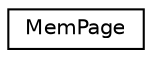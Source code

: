 digraph "Graphical Class Hierarchy"
{
 // LATEX_PDF_SIZE
  edge [fontname="Helvetica",fontsize="10",labelfontname="Helvetica",labelfontsize="10"];
  node [fontname="Helvetica",fontsize="10",shape=record];
  rankdir="LR";
  Node0 [label="MemPage",height=0.2,width=0.4,color="black", fillcolor="white", style="filled",URL="$structMemPage.html",tooltip=" "];
}
